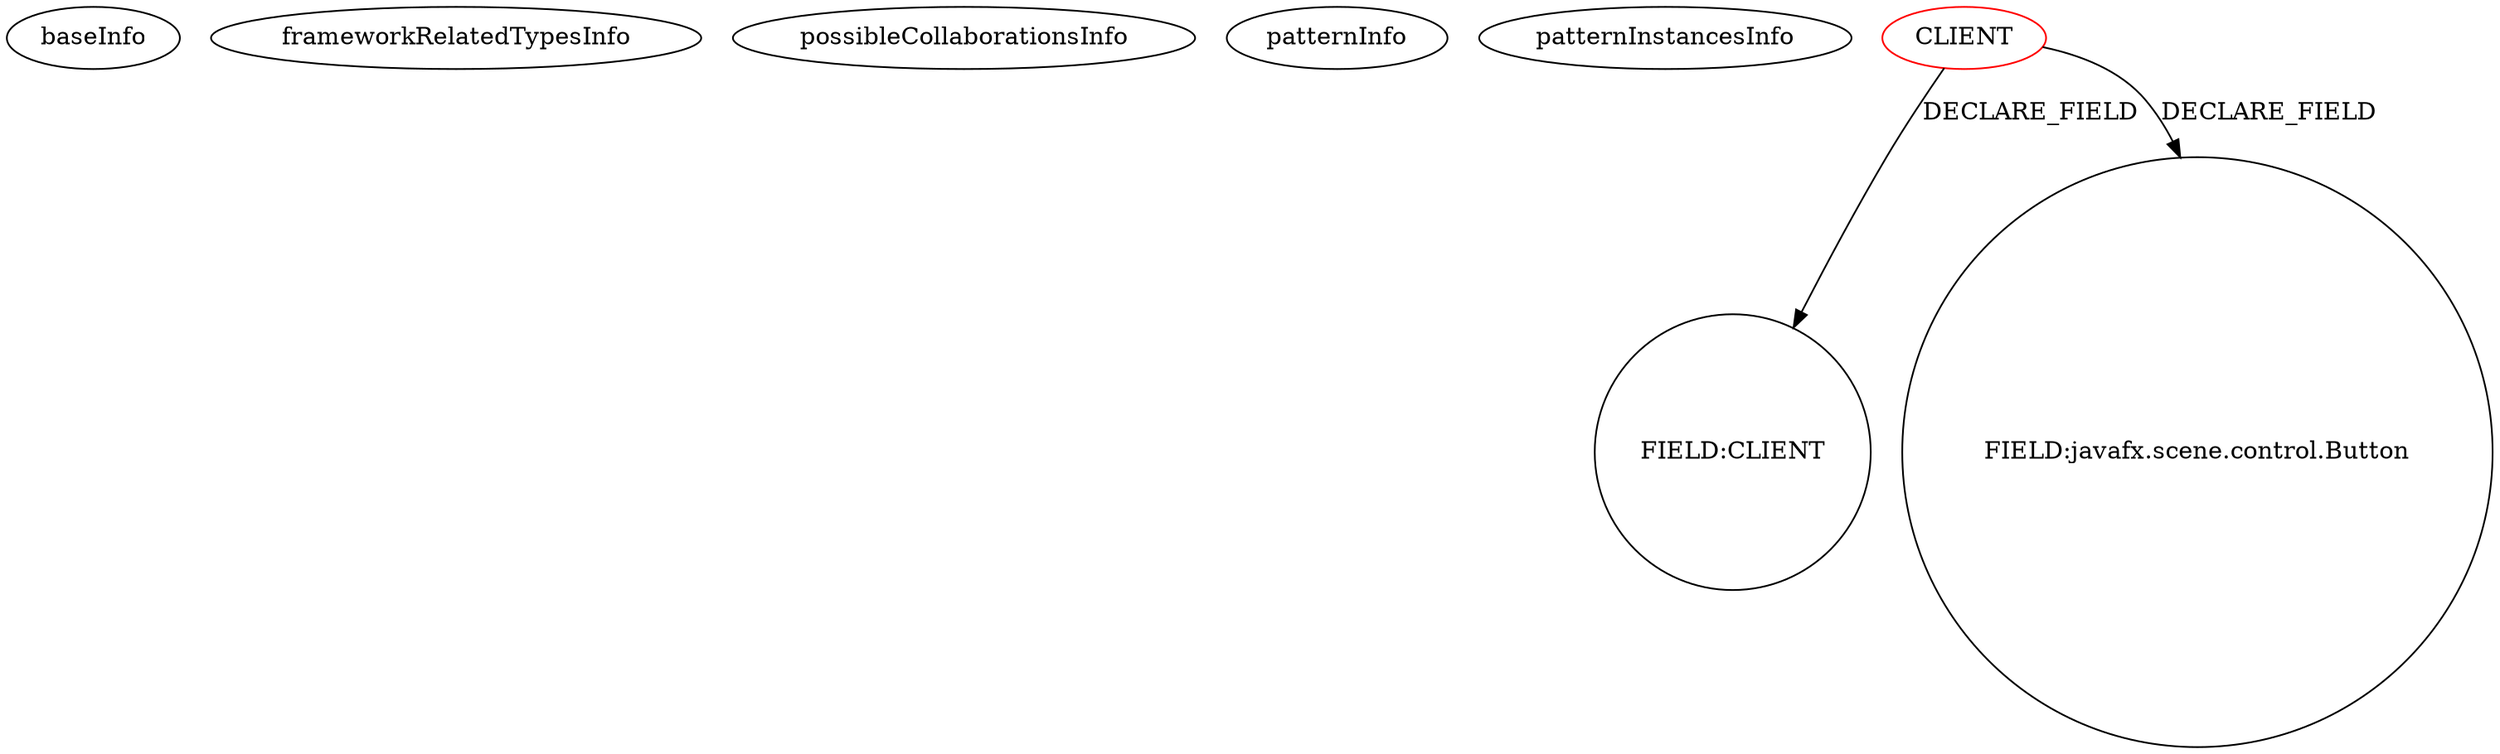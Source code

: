 digraph {
baseInfo[graphId=269,category="pattern",isAnonymous=false,possibleRelation=false]
frameworkRelatedTypesInfo[]
possibleCollaborationsInfo[]
patternInfo[frequency=46.0,patternRootClient=0]
patternInstancesInfo[0="mouradsaadi-LO23-IHM~/mouradsaadi-LO23-IHM/LO23-IHM-master/Sudoku-IHM/src/sudoko/ihm/vue/RegisterController.java~RegisterController~3662",1="weltensturm-milca~/weltensturm-milca/milca-master/src/milca/GUIController.java~GUIController~4745",2="tarchan-ClipFX~/tarchan-ClipFX/ClipFX-master/src/com/mac/tarchan/clipfx/ClipFXController.java~ClipFXController~4467",3="iloop-kiosk-KIOSK-Project~/iloop-kiosk-KIOSK-Project/KIOSK-Project-master/src/oit/iloop/kiosk/kiosk_main/KioskMainController.java~KioskMainController~3135",4="novosga-painel-fx~/novosga-painel-fx/painel-fx-master/src/org/novosga/painel/client/ui/Controller.java~Controller~3787",5="JCake-CoupGameProgram~/JCake-CoupGameProgram/CoupGameProgram-master/src/game/remote/PlayerUi.java~PlayerUi~579",6="amonker-Trans~/amonker-Trans/Trans-master/src/cn/jingyun/trans/MainPane.java~MainPane~1847",7="brunoborges-fx2048~/brunoborges-fx2048/fx2048-master/src/game2048/Board.java~Board~2229",8="bianconejo-CEFX~/bianconejo-CEFX/CEFX-master/src/cefx/CEPrincipalController.java~CEPrincipalController~2114",9="HioLeong-DrawApp~/HioLeong-DrawApp/DrawApp-master/src/main/java/comp2013/hleong/drawapp/MainWindow.java~MainWindow~529",10="hock323-eventManager~/hock323-eventManager/EventManager-master/src/eventManager/controller/pokerTournament/TournamentController.java~TournamentController~3009",11="amonker-Trans~/amonker-Trans/Trans-master/src/cn/jingyun/trans/FFmpegArgumentsManagerPane.java~FFmpegArgumentsManagerPane~1846",12="Maxxa-MT-common~/Maxxa-MT-common/MT-common-master/src/cz/commons/example/animation/SimpleAnimationExamplecc.java~SimpleAnimationExamplecc~905",13="diogocs1-FPessoais~/diogocs1-FPessoais/FPessoais-master/FinancasPessoais/src/app/controllers/HomeController.java~HomeController~2490",14="GalKarp-Advanced-Java-course-final-project-GUI-part~/GalKarp-Advanced-Java-course-final-project-GUI-part/Advanced-Java-course-final-project-GUI-part-master/Java-Missle/src/view/Launchertab.java~Launchertab~493",15="Maxxa-MT-common~/Maxxa-MT-common/MT-common-master/src/cz/commons/example/animation/SimpleAnimationExample.java~SimpleAnimationExample~908",16="sebbafer-Sebanana~/sebbafer-Sebanana/Sebanana-master/src/sebanana/views/instellingenwin/InstellingenController.java~InstellingenController~4137",17="walker-clint-AIProj3~/walker-clint-AIProj3/AIProj3-master/src/application/GameBoardController.java~GameBoardController~4712",18="Tsaru-Java-MP3-Visualizations~/Tsaru-Java-MP3-Visualizations/Java-MP3-Visualizations-master/mp3 Visualization/src/VisualizationInterface.java~VisualizationInterface~1511",19="Technius-Starbound-Mod-Toolkit~/Technius-Starbound-Mod-Toolkit/Starbound-Mod-Toolkit-master/src/main/java/co/technius/starboundmodtoolkit/AssetListPane.java~AssetListPane~1415",20="sandeepb-CiscoECG~/sandeepb-CiscoECG/CiscoECG-master/src/ciscoECGFrontend/MyController.java~MyController~4063",21="mrempala-sp~/mrempala-sp/sp-master/src/application/VcSetupSquibGroups.java~VcSetupSquibGroups~3676",22="diogocs1-FPessoais~/diogocs1-FPessoais/FPessoais-master/FinancasPessoais/src/app/controllers/CadastroContaController.java~CadastroContaController~2503",23="mrempala-sp~/mrempala-sp/sp-master/src/application/VcSequencePreview.java~VcSequencePreview~3683",24="dinder-mufflin-igtv~/dinder-mufflin-igtv/igtv-master/GUI/src/com/igtv/ui/ImportController.java~ImportController~2481",25="cmd802-projectmain~/cmd802-projectmain/projectmain-master/GroupProject/src/topicpane/SHM.java~SHM~2292",26="bianconejo-CEFX~/bianconejo-CEFX/CEFX-master/src/cefx/LoginController.java~LoginController~2051",27="prashker-KingsSGF~/prashker-KingsSGF/KingsSGF-master/src/uiSam/BoardGameWindow.java~BoardGameWindow~3922",28="amonker-AmonkerFX~/amonker-AmonkerFX/AmonkerFX-master/src/cn/jingyun/javafx/amonker/ui/AmonkerUIApplication.java~AmonkerUIApplication~1831",29="dony1990-ProsDesktop~/dony1990-ProsDesktop/ProsDesktop-master/src/nicon/NiconDesktop/guifx/NiconNavigator/NavegadorController.java~NavegadorController~2563",30="antoniotorres-CAPOS~/antoniotorres-CAPOS/CAPOS-master/src/main/imprimirController.java~imprimirController~1880",31="fieryphoenix-screen-caster~/fieryphoenix-screen-caster/screen-caster-master/ScreenCaster/src/by/bsuir/zuyeu/controller/ConnectController.java~ConnectController~2678",32="mouradsaadi-LO23-IHM~/mouradsaadi-LO23-IHM/LO23-IHM-master/Sudoku-IHM/src/sudoko/ihm/vue/LoginController.java~LoginController~3659",33="7thwheel-medaka-chan~/7thwheel-medaka-chan/medaka-chan-master/src/seventhwheel/pos/controller/RegisterItemController.java~RegisterItemController~16",34="Technius-Starbound-Mod-Toolkit~/Technius-Starbound-Mod-Toolkit/Starbound-Mod-Toolkit-master/src/main/java/co/technius/starboundmodtoolkit/ModCreateDialog.java~ModCreateDialog~1412",35="taipeiben-DateTimePicker~/taipeiben-DateTimePicker/DateTimePicker-master/src/main/java/com/browniebytes/javafx/control/DateTimePickerPopup.java~DateTimePickerPopup~4456",36="mouradsaadi-LO23-IHM~/mouradsaadi-LO23-IHM/LO23-IHM-master/Sudoku-IHM/src/sudoko/ihm/vue/FXMLDocumentController.java~FXMLDocumentController~3651",37="walker-clint-AIProj3~/walker-clint-AIProj3/AIProj3-master/src/application/StartScreenController.java~StartScreenController~4709",38="Technius-Starbound-Mod-Toolkit~/Technius-Starbound-Mod-Toolkit/Starbound-Mod-Toolkit-master/src/main/java/co/technius/starboundmodtoolkit/NewAssetDialog.java~NewAssetDialog~1422",39="weltensturm-milca~/weltensturm-milca/milca-master/src/milca/GUI.java~GUI~4747",40="diogocs1-FPessoais~/diogocs1-FPessoais/FPessoais-master/FinancasPessoais/src/app/controllers/PagtoController.java~PagtoController~2501",41="prashker-KingsSGF~/prashker-KingsSGF/KingsSGF-master/src/uiSam/FighterView.java~FighterView~3912",42="ireardon-cs32-final~/ireardon-cs32-final/cs32-final-master/src/edu/brown/cs32/final_group/fx/AdvancedMenu.java~AdvancedMenu~3207",43="diogocs1-FPessoais~/diogocs1-FPessoais/FPessoais-master/FinancasPessoais/src/app/controllers/CadastroDespesaController.java~CadastroDespesaController~2506",44="gheidorn-cacheboard~/gheidorn-cacheboard/cacheboard-master/src/cacheboard/scene/ScreenXController.java~ScreenXController~2729",45="aferrandoa-valenciasprints~/aferrandoa-valenciasprints/valenciasprints-master/src/controllers/MainController.java~MainController~1711"]
3[label="FIELD:CLIENT",vertexType="FIELD_DECLARATION",isFrameworkType=false,shape=circle]
0[label="CLIENT",vertexType="ROOT_CLIENT_CLASS_DECLARATION",isFrameworkType=false,color=red]
18[label="FIELD:javafx.scene.control.Button",vertexType="FIELD_DECLARATION",isFrameworkType=false,shape=circle]
0->18[label="DECLARE_FIELD"]
0->3[label="DECLARE_FIELD"]
}
